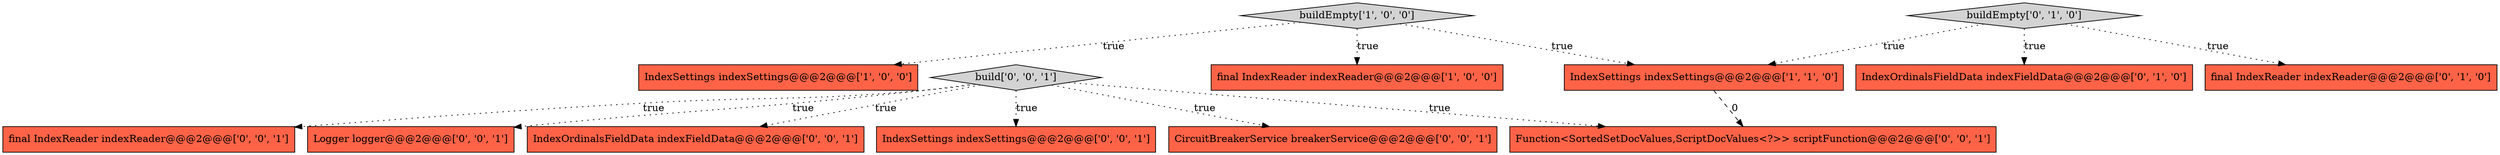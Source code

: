 digraph {
13 [style = filled, label = "Function<SortedSetDocValues,ScriptDocValues<?>> scriptFunction@@@2@@@['0', '0', '1']", fillcolor = tomato, shape = box image = "AAA0AAABBB3BBB"];
0 [style = filled, label = "final IndexReader indexReader@@@2@@@['1', '0', '0']", fillcolor = tomato, shape = box image = "AAA0AAABBB1BBB"];
7 [style = filled, label = "build['0', '0', '1']", fillcolor = lightgray, shape = diamond image = "AAA0AAABBB3BBB"];
9 [style = filled, label = "final IndexReader indexReader@@@2@@@['0', '0', '1']", fillcolor = tomato, shape = box image = "AAA0AAABBB3BBB"];
12 [style = filled, label = "Logger logger@@@2@@@['0', '0', '1']", fillcolor = tomato, shape = box image = "AAA0AAABBB3BBB"];
3 [style = filled, label = "buildEmpty['1', '0', '0']", fillcolor = lightgray, shape = diamond image = "AAA0AAABBB1BBB"];
2 [style = filled, label = "IndexSettings indexSettings@@@2@@@['1', '1', '0']", fillcolor = tomato, shape = box image = "AAA0AAABBB1BBB"];
4 [style = filled, label = "IndexOrdinalsFieldData indexFieldData@@@2@@@['0', '1', '0']", fillcolor = tomato, shape = box image = "AAA0AAABBB2BBB"];
8 [style = filled, label = "IndexOrdinalsFieldData indexFieldData@@@2@@@['0', '0', '1']", fillcolor = tomato, shape = box image = "AAA0AAABBB3BBB"];
10 [style = filled, label = "IndexSettings indexSettings@@@2@@@['0', '0', '1']", fillcolor = tomato, shape = box image = "AAA0AAABBB3BBB"];
11 [style = filled, label = "CircuitBreakerService breakerService@@@2@@@['0', '0', '1']", fillcolor = tomato, shape = box image = "AAA0AAABBB3BBB"];
6 [style = filled, label = "buildEmpty['0', '1', '0']", fillcolor = lightgray, shape = diamond image = "AAA0AAABBB2BBB"];
1 [style = filled, label = "IndexSettings indexSettings@@@2@@@['1', '0', '0']", fillcolor = tomato, shape = box image = "AAA0AAABBB1BBB"];
5 [style = filled, label = "final IndexReader indexReader@@@2@@@['0', '1', '0']", fillcolor = tomato, shape = box image = "AAA0AAABBB2BBB"];
7->12 [style = dotted, label="true"];
6->5 [style = dotted, label="true"];
6->4 [style = dotted, label="true"];
7->13 [style = dotted, label="true"];
6->2 [style = dotted, label="true"];
7->8 [style = dotted, label="true"];
3->2 [style = dotted, label="true"];
7->9 [style = dotted, label="true"];
3->1 [style = dotted, label="true"];
7->11 [style = dotted, label="true"];
2->13 [style = dashed, label="0"];
3->0 [style = dotted, label="true"];
7->10 [style = dotted, label="true"];
}
